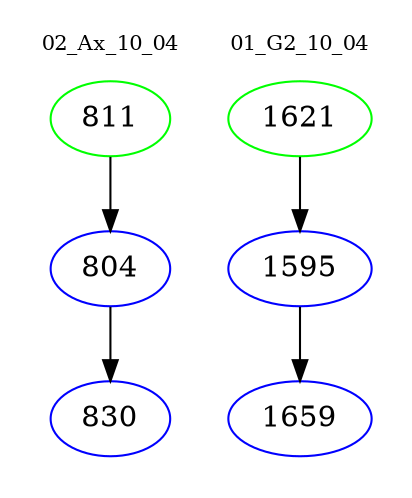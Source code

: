 digraph{
subgraph cluster_0 {
color = white
label = "02_Ax_10_04";
fontsize=10;
T0_811 [label="811", color="green"]
T0_811 -> T0_804 [color="black"]
T0_804 [label="804", color="blue"]
T0_804 -> T0_830 [color="black"]
T0_830 [label="830", color="blue"]
}
subgraph cluster_1 {
color = white
label = "01_G2_10_04";
fontsize=10;
T1_1621 [label="1621", color="green"]
T1_1621 -> T1_1595 [color="black"]
T1_1595 [label="1595", color="blue"]
T1_1595 -> T1_1659 [color="black"]
T1_1659 [label="1659", color="blue"]
}
}
